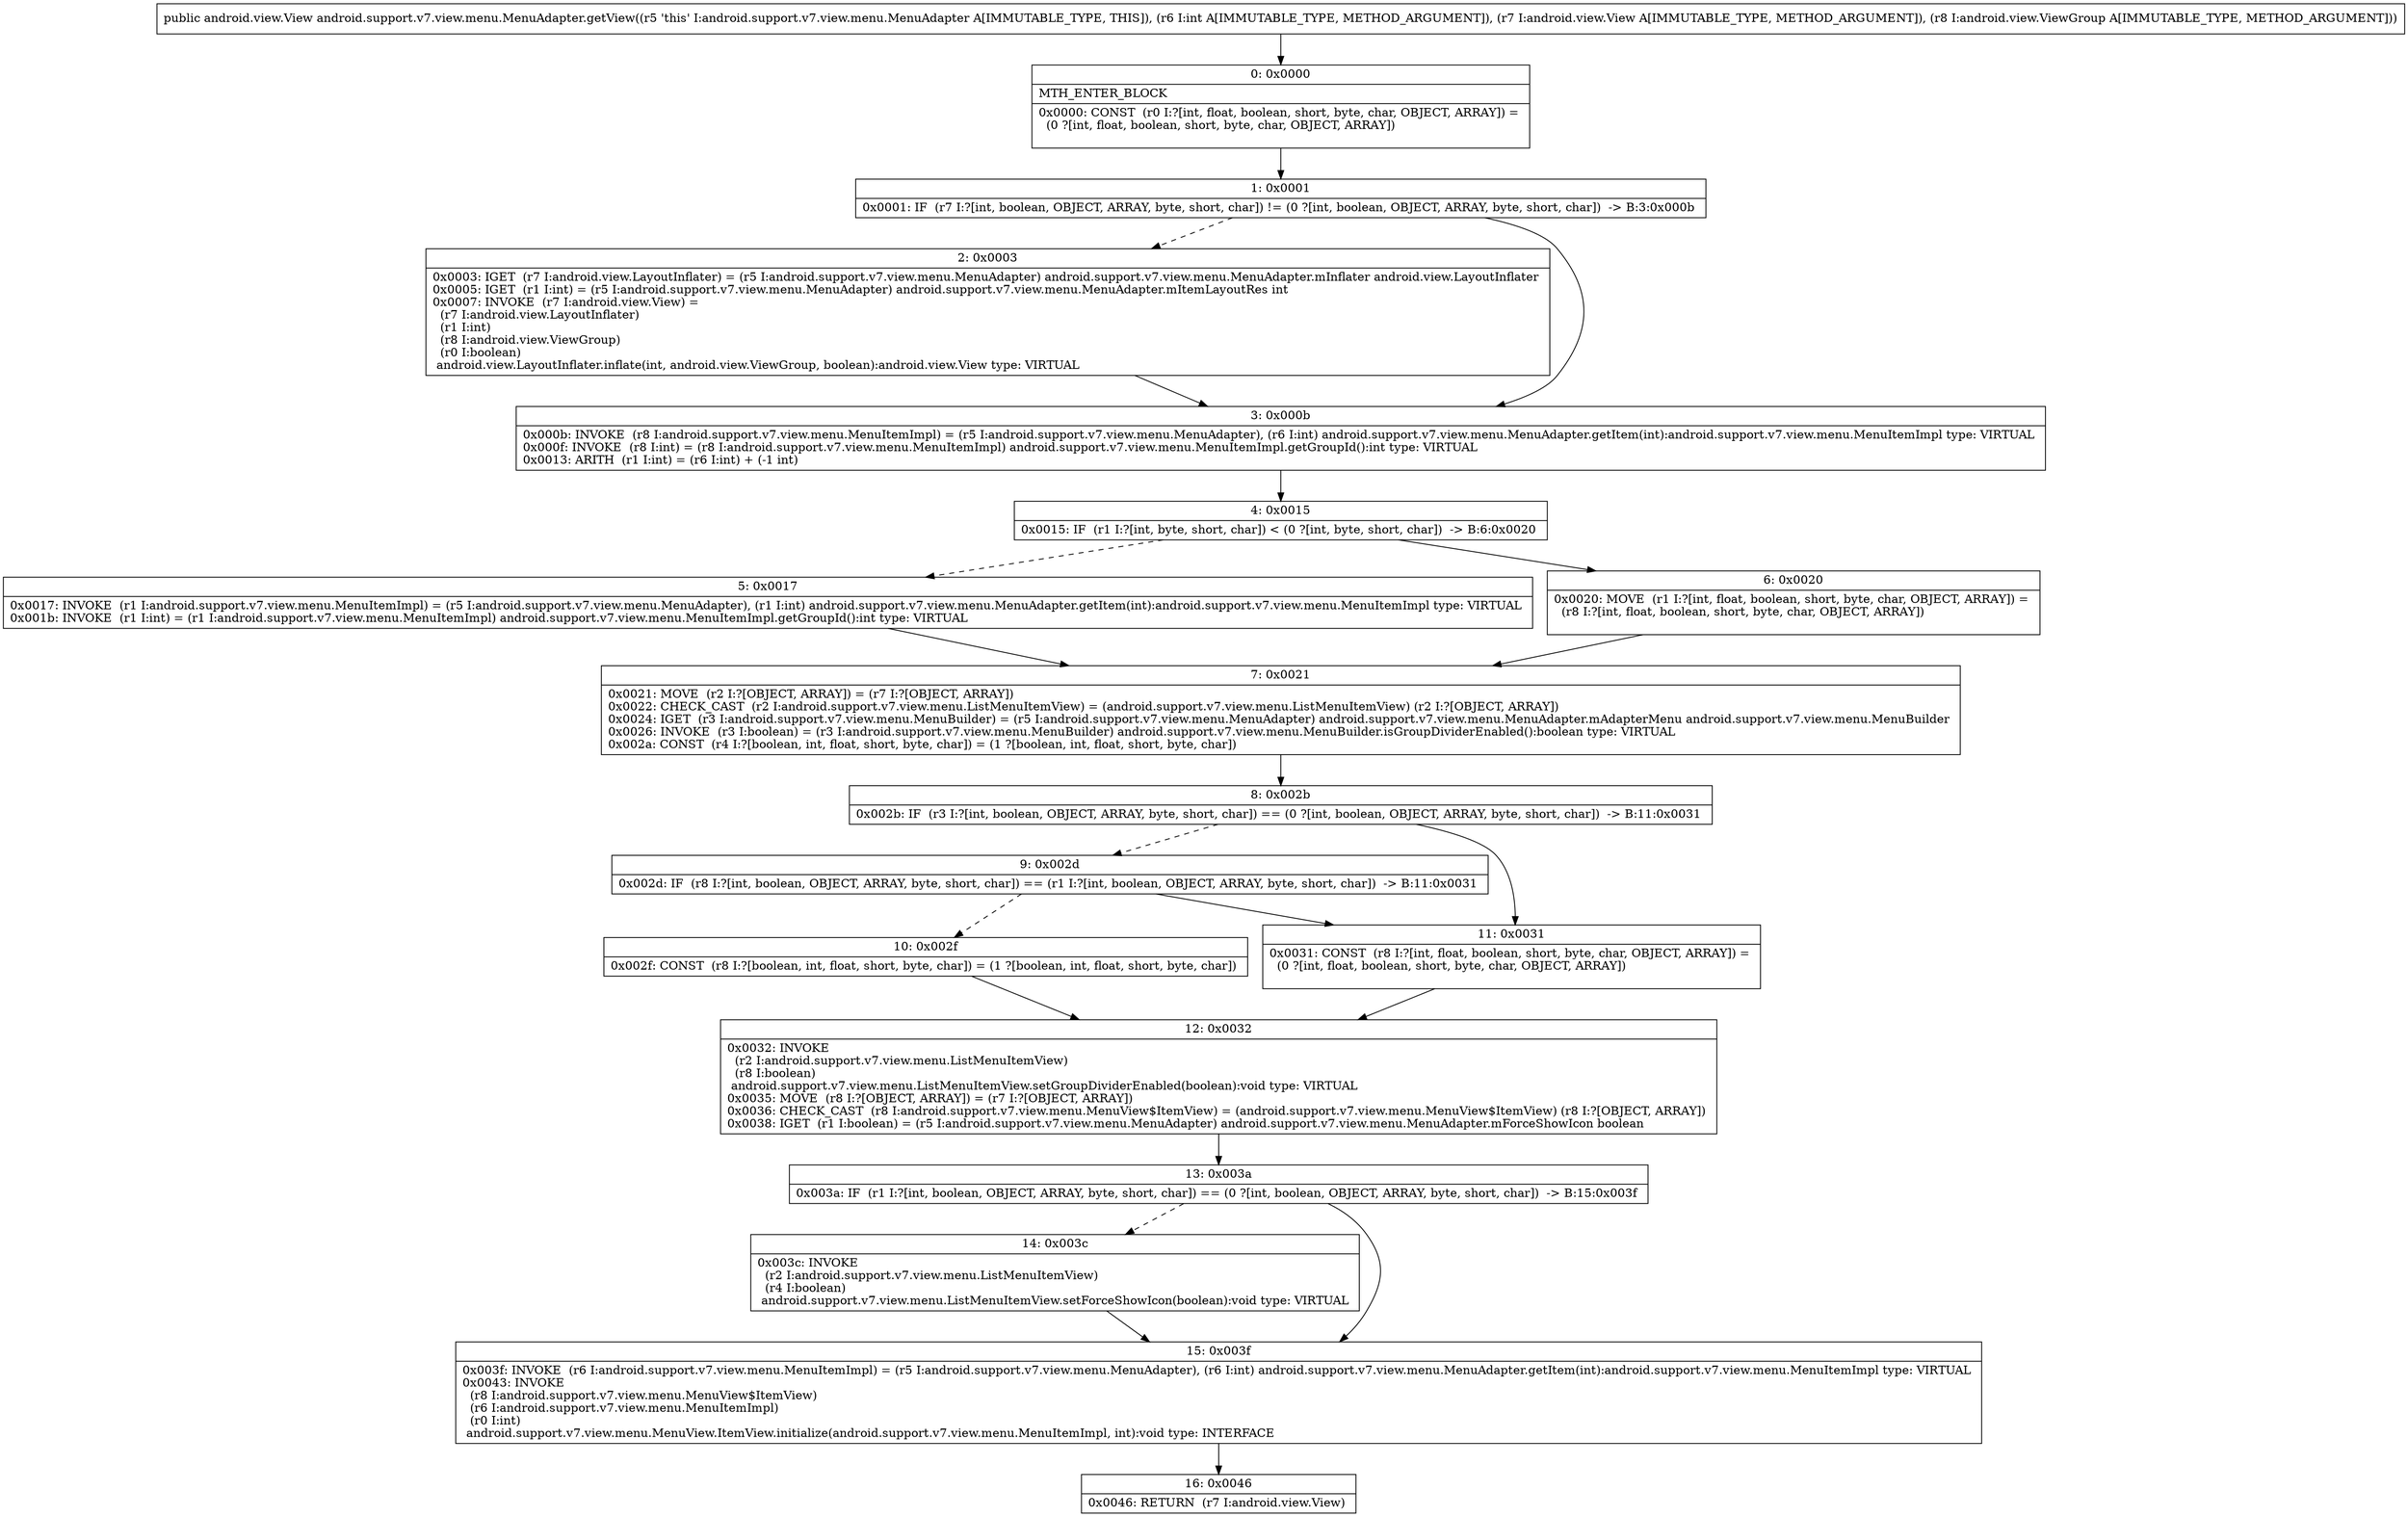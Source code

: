 digraph "CFG forandroid.support.v7.view.menu.MenuAdapter.getView(ILandroid\/view\/View;Landroid\/view\/ViewGroup;)Landroid\/view\/View;" {
Node_0 [shape=record,label="{0\:\ 0x0000|MTH_ENTER_BLOCK\l|0x0000: CONST  (r0 I:?[int, float, boolean, short, byte, char, OBJECT, ARRAY]) = \l  (0 ?[int, float, boolean, short, byte, char, OBJECT, ARRAY])\l \l}"];
Node_1 [shape=record,label="{1\:\ 0x0001|0x0001: IF  (r7 I:?[int, boolean, OBJECT, ARRAY, byte, short, char]) != (0 ?[int, boolean, OBJECT, ARRAY, byte, short, char])  \-\> B:3:0x000b \l}"];
Node_2 [shape=record,label="{2\:\ 0x0003|0x0003: IGET  (r7 I:android.view.LayoutInflater) = (r5 I:android.support.v7.view.menu.MenuAdapter) android.support.v7.view.menu.MenuAdapter.mInflater android.view.LayoutInflater \l0x0005: IGET  (r1 I:int) = (r5 I:android.support.v7.view.menu.MenuAdapter) android.support.v7.view.menu.MenuAdapter.mItemLayoutRes int \l0x0007: INVOKE  (r7 I:android.view.View) = \l  (r7 I:android.view.LayoutInflater)\l  (r1 I:int)\l  (r8 I:android.view.ViewGroup)\l  (r0 I:boolean)\l android.view.LayoutInflater.inflate(int, android.view.ViewGroup, boolean):android.view.View type: VIRTUAL \l}"];
Node_3 [shape=record,label="{3\:\ 0x000b|0x000b: INVOKE  (r8 I:android.support.v7.view.menu.MenuItemImpl) = (r5 I:android.support.v7.view.menu.MenuAdapter), (r6 I:int) android.support.v7.view.menu.MenuAdapter.getItem(int):android.support.v7.view.menu.MenuItemImpl type: VIRTUAL \l0x000f: INVOKE  (r8 I:int) = (r8 I:android.support.v7.view.menu.MenuItemImpl) android.support.v7.view.menu.MenuItemImpl.getGroupId():int type: VIRTUAL \l0x0013: ARITH  (r1 I:int) = (r6 I:int) + (\-1 int) \l}"];
Node_4 [shape=record,label="{4\:\ 0x0015|0x0015: IF  (r1 I:?[int, byte, short, char]) \< (0 ?[int, byte, short, char])  \-\> B:6:0x0020 \l}"];
Node_5 [shape=record,label="{5\:\ 0x0017|0x0017: INVOKE  (r1 I:android.support.v7.view.menu.MenuItemImpl) = (r5 I:android.support.v7.view.menu.MenuAdapter), (r1 I:int) android.support.v7.view.menu.MenuAdapter.getItem(int):android.support.v7.view.menu.MenuItemImpl type: VIRTUAL \l0x001b: INVOKE  (r1 I:int) = (r1 I:android.support.v7.view.menu.MenuItemImpl) android.support.v7.view.menu.MenuItemImpl.getGroupId():int type: VIRTUAL \l}"];
Node_6 [shape=record,label="{6\:\ 0x0020|0x0020: MOVE  (r1 I:?[int, float, boolean, short, byte, char, OBJECT, ARRAY]) = \l  (r8 I:?[int, float, boolean, short, byte, char, OBJECT, ARRAY])\l \l}"];
Node_7 [shape=record,label="{7\:\ 0x0021|0x0021: MOVE  (r2 I:?[OBJECT, ARRAY]) = (r7 I:?[OBJECT, ARRAY]) \l0x0022: CHECK_CAST  (r2 I:android.support.v7.view.menu.ListMenuItemView) = (android.support.v7.view.menu.ListMenuItemView) (r2 I:?[OBJECT, ARRAY]) \l0x0024: IGET  (r3 I:android.support.v7.view.menu.MenuBuilder) = (r5 I:android.support.v7.view.menu.MenuAdapter) android.support.v7.view.menu.MenuAdapter.mAdapterMenu android.support.v7.view.menu.MenuBuilder \l0x0026: INVOKE  (r3 I:boolean) = (r3 I:android.support.v7.view.menu.MenuBuilder) android.support.v7.view.menu.MenuBuilder.isGroupDividerEnabled():boolean type: VIRTUAL \l0x002a: CONST  (r4 I:?[boolean, int, float, short, byte, char]) = (1 ?[boolean, int, float, short, byte, char]) \l}"];
Node_8 [shape=record,label="{8\:\ 0x002b|0x002b: IF  (r3 I:?[int, boolean, OBJECT, ARRAY, byte, short, char]) == (0 ?[int, boolean, OBJECT, ARRAY, byte, short, char])  \-\> B:11:0x0031 \l}"];
Node_9 [shape=record,label="{9\:\ 0x002d|0x002d: IF  (r8 I:?[int, boolean, OBJECT, ARRAY, byte, short, char]) == (r1 I:?[int, boolean, OBJECT, ARRAY, byte, short, char])  \-\> B:11:0x0031 \l}"];
Node_10 [shape=record,label="{10\:\ 0x002f|0x002f: CONST  (r8 I:?[boolean, int, float, short, byte, char]) = (1 ?[boolean, int, float, short, byte, char]) \l}"];
Node_11 [shape=record,label="{11\:\ 0x0031|0x0031: CONST  (r8 I:?[int, float, boolean, short, byte, char, OBJECT, ARRAY]) = \l  (0 ?[int, float, boolean, short, byte, char, OBJECT, ARRAY])\l \l}"];
Node_12 [shape=record,label="{12\:\ 0x0032|0x0032: INVOKE  \l  (r2 I:android.support.v7.view.menu.ListMenuItemView)\l  (r8 I:boolean)\l android.support.v7.view.menu.ListMenuItemView.setGroupDividerEnabled(boolean):void type: VIRTUAL \l0x0035: MOVE  (r8 I:?[OBJECT, ARRAY]) = (r7 I:?[OBJECT, ARRAY]) \l0x0036: CHECK_CAST  (r8 I:android.support.v7.view.menu.MenuView$ItemView) = (android.support.v7.view.menu.MenuView$ItemView) (r8 I:?[OBJECT, ARRAY]) \l0x0038: IGET  (r1 I:boolean) = (r5 I:android.support.v7.view.menu.MenuAdapter) android.support.v7.view.menu.MenuAdapter.mForceShowIcon boolean \l}"];
Node_13 [shape=record,label="{13\:\ 0x003a|0x003a: IF  (r1 I:?[int, boolean, OBJECT, ARRAY, byte, short, char]) == (0 ?[int, boolean, OBJECT, ARRAY, byte, short, char])  \-\> B:15:0x003f \l}"];
Node_14 [shape=record,label="{14\:\ 0x003c|0x003c: INVOKE  \l  (r2 I:android.support.v7.view.menu.ListMenuItemView)\l  (r4 I:boolean)\l android.support.v7.view.menu.ListMenuItemView.setForceShowIcon(boolean):void type: VIRTUAL \l}"];
Node_15 [shape=record,label="{15\:\ 0x003f|0x003f: INVOKE  (r6 I:android.support.v7.view.menu.MenuItemImpl) = (r5 I:android.support.v7.view.menu.MenuAdapter), (r6 I:int) android.support.v7.view.menu.MenuAdapter.getItem(int):android.support.v7.view.menu.MenuItemImpl type: VIRTUAL \l0x0043: INVOKE  \l  (r8 I:android.support.v7.view.menu.MenuView$ItemView)\l  (r6 I:android.support.v7.view.menu.MenuItemImpl)\l  (r0 I:int)\l android.support.v7.view.menu.MenuView.ItemView.initialize(android.support.v7.view.menu.MenuItemImpl, int):void type: INTERFACE \l}"];
Node_16 [shape=record,label="{16\:\ 0x0046|0x0046: RETURN  (r7 I:android.view.View) \l}"];
MethodNode[shape=record,label="{public android.view.View android.support.v7.view.menu.MenuAdapter.getView((r5 'this' I:android.support.v7.view.menu.MenuAdapter A[IMMUTABLE_TYPE, THIS]), (r6 I:int A[IMMUTABLE_TYPE, METHOD_ARGUMENT]), (r7 I:android.view.View A[IMMUTABLE_TYPE, METHOD_ARGUMENT]), (r8 I:android.view.ViewGroup A[IMMUTABLE_TYPE, METHOD_ARGUMENT])) }"];
MethodNode -> Node_0;
Node_0 -> Node_1;
Node_1 -> Node_2[style=dashed];
Node_1 -> Node_3;
Node_2 -> Node_3;
Node_3 -> Node_4;
Node_4 -> Node_5[style=dashed];
Node_4 -> Node_6;
Node_5 -> Node_7;
Node_6 -> Node_7;
Node_7 -> Node_8;
Node_8 -> Node_9[style=dashed];
Node_8 -> Node_11;
Node_9 -> Node_10[style=dashed];
Node_9 -> Node_11;
Node_10 -> Node_12;
Node_11 -> Node_12;
Node_12 -> Node_13;
Node_13 -> Node_14[style=dashed];
Node_13 -> Node_15;
Node_14 -> Node_15;
Node_15 -> Node_16;
}

